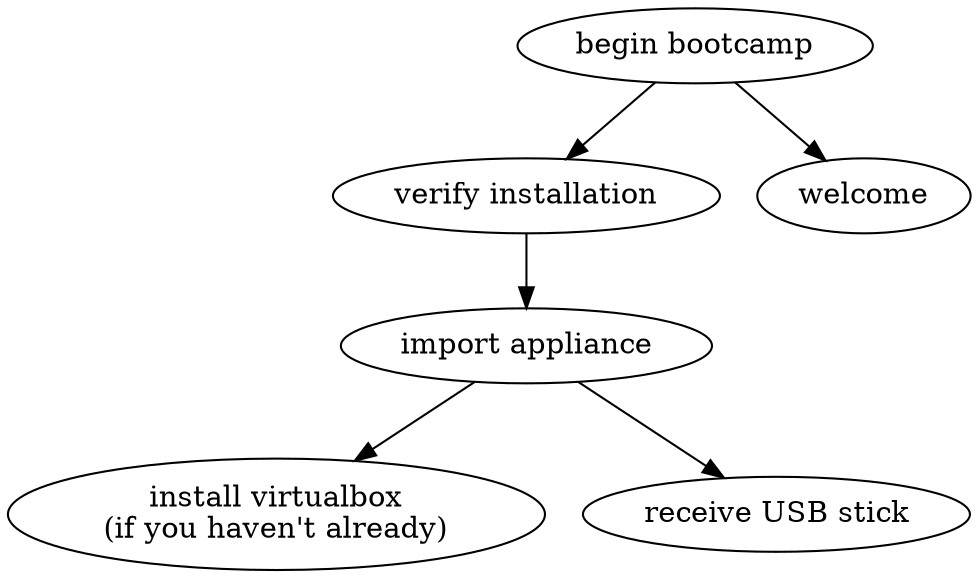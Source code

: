 digraph meta {
	"begin bootcamp" -> "verify installation";
	"verify installation" -> "import appliance";
	"import appliance" -> "install virtualbox
(if you haven't already)";
	"import appliance" -> "receive USB stick";

	"begin bootcamp" -> "welcome";
}
